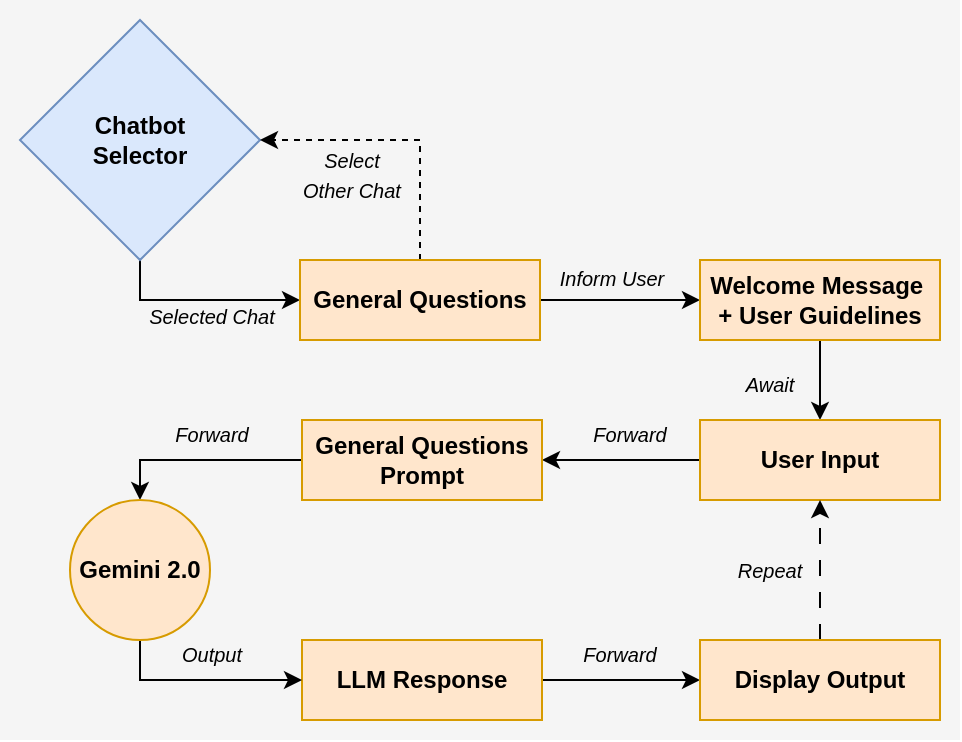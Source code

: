 <mxfile version="21.3.7" type="device">
  <diagram name="Page-1" id="-Nm_IGW6-cShxi0WcZSm">
    <mxGraphModel dx="819" dy="505" grid="1" gridSize="10" guides="1" tooltips="1" connect="1" arrows="1" fold="1" page="1" pageScale="1" pageWidth="827" pageHeight="1169" math="0" shadow="0">
      <root>
        <mxCell id="0" />
        <mxCell id="1" parent="0" />
        <mxCell id="2m-1WQSVTqSrEW8nK7_V-23" value="" style="rounded=0;whiteSpace=wrap;html=1;fillColor=#f5f5f5;fontColor=#333333;strokeColor=none;" parent="1" vertex="1">
          <mxGeometry x="90" y="30" width="480" height="370" as="geometry" />
        </mxCell>
        <mxCell id="2m-1WQSVTqSrEW8nK7_V-8" style="edgeStyle=orthogonalEdgeStyle;rounded=0;orthogonalLoop=1;jettySize=auto;html=1;entryX=0;entryY=0.5;entryDx=0;entryDy=0;" parent="1" source="2m-1WQSVTqSrEW8nK7_V-1" target="2m-1WQSVTqSrEW8nK7_V-4" edge="1">
          <mxGeometry relative="1" as="geometry">
            <Array as="points">
              <mxPoint x="160" y="180" />
            </Array>
          </mxGeometry>
        </mxCell>
        <mxCell id="2m-1WQSVTqSrEW8nK7_V-1" value="&lt;b&gt;Chatbot&lt;br&gt;Selector&lt;/b&gt;" style="rhombus;whiteSpace=wrap;html=1;fillColor=#dae8fc;strokeColor=#6c8ebf;" parent="1" vertex="1">
          <mxGeometry x="100" y="40" width="120" height="120" as="geometry" />
        </mxCell>
        <mxCell id="2m-1WQSVTqSrEW8nK7_V-9" style="edgeStyle=orthogonalEdgeStyle;rounded=0;orthogonalLoop=1;jettySize=auto;html=1;entryX=1;entryY=0.5;entryDx=0;entryDy=0;dashed=1;" parent="1" source="2m-1WQSVTqSrEW8nK7_V-4" target="2m-1WQSVTqSrEW8nK7_V-1" edge="1">
          <mxGeometry relative="1" as="geometry">
            <Array as="points">
              <mxPoint x="300" y="100" />
            </Array>
          </mxGeometry>
        </mxCell>
        <mxCell id="2m-1WQSVTqSrEW8nK7_V-13" style="edgeStyle=orthogonalEdgeStyle;rounded=0;orthogonalLoop=1;jettySize=auto;html=1;entryX=0;entryY=0.5;entryDx=0;entryDy=0;" parent="1" source="2m-1WQSVTqSrEW8nK7_V-4" target="2m-1WQSVTqSrEW8nK7_V-12" edge="1">
          <mxGeometry relative="1" as="geometry" />
        </mxCell>
        <mxCell id="2m-1WQSVTqSrEW8nK7_V-4" value="&lt;b&gt;General Questions&lt;/b&gt;" style="rounded=0;whiteSpace=wrap;html=1;fillColor=#ffe6cc;strokeColor=#d79b00;" parent="1" vertex="1">
          <mxGeometry x="240" y="160" width="120" height="40" as="geometry" />
        </mxCell>
        <mxCell id="2m-1WQSVTqSrEW8nK7_V-7" value="&lt;font style=&quot;font-size: 10px;&quot;&gt;&lt;i&gt;Selected Chat&lt;/i&gt;&lt;/font&gt;" style="text;html=1;strokeColor=none;fillColor=none;align=center;verticalAlign=middle;whiteSpace=wrap;rounded=0;" parent="1" vertex="1">
          <mxGeometry x="161" y="171" width="70" height="34" as="geometry" />
        </mxCell>
        <mxCell id="2m-1WQSVTqSrEW8nK7_V-10" value="&lt;span style=&quot;font-size: 10px;&quot;&gt;&lt;i&gt;Select &lt;br&gt;Other Chat&lt;br&gt;&lt;/i&gt;&lt;/span&gt;" style="text;html=1;strokeColor=none;fillColor=none;align=center;verticalAlign=middle;whiteSpace=wrap;rounded=0;" parent="1" vertex="1">
          <mxGeometry x="231" y="100" width="70" height="34" as="geometry" />
        </mxCell>
        <mxCell id="2m-1WQSVTqSrEW8nK7_V-15" style="edgeStyle=orthogonalEdgeStyle;rounded=0;orthogonalLoop=1;jettySize=auto;html=1;entryX=0.5;entryY=0;entryDx=0;entryDy=0;" parent="1" source="2m-1WQSVTqSrEW8nK7_V-12" target="2m-1WQSVTqSrEW8nK7_V-14" edge="1">
          <mxGeometry relative="1" as="geometry" />
        </mxCell>
        <mxCell id="2m-1WQSVTqSrEW8nK7_V-12" value="&lt;b&gt;Welcome Message&amp;nbsp;&lt;br&gt;+ User Guidelines&lt;br&gt;&lt;/b&gt;" style="rounded=0;whiteSpace=wrap;html=1;fillColor=#ffe6cc;strokeColor=#d79b00;" parent="1" vertex="1">
          <mxGeometry x="440" y="160" width="120" height="40" as="geometry" />
        </mxCell>
        <mxCell id="2m-1WQSVTqSrEW8nK7_V-17" style="edgeStyle=orthogonalEdgeStyle;rounded=0;orthogonalLoop=1;jettySize=auto;html=1;entryX=1;entryY=0.5;entryDx=0;entryDy=0;" parent="1" source="2m-1WQSVTqSrEW8nK7_V-14" target="2m-1WQSVTqSrEW8nK7_V-16" edge="1">
          <mxGeometry relative="1" as="geometry" />
        </mxCell>
        <mxCell id="2m-1WQSVTqSrEW8nK7_V-14" value="&lt;b&gt;User Input&lt;br&gt;&lt;/b&gt;" style="rounded=0;whiteSpace=wrap;html=1;fillColor=#ffe6cc;strokeColor=#d79b00;" parent="1" vertex="1">
          <mxGeometry x="440" y="240" width="120" height="40" as="geometry" />
        </mxCell>
        <mxCell id="yebxyyZql86bFCy9yfcS-9" style="edgeStyle=orthogonalEdgeStyle;rounded=0;orthogonalLoop=1;jettySize=auto;html=1;entryX=0.5;entryY=0;entryDx=0;entryDy=0;" parent="1" source="2m-1WQSVTqSrEW8nK7_V-16" target="yebxyyZql86bFCy9yfcS-7" edge="1">
          <mxGeometry relative="1" as="geometry" />
        </mxCell>
        <mxCell id="2m-1WQSVTqSrEW8nK7_V-16" value="&lt;b&gt;General Questions&lt;br&gt;Prompt&lt;br&gt;&lt;/b&gt;" style="rounded=0;whiteSpace=wrap;html=1;fillColor=#ffe6cc;strokeColor=#d79b00;" parent="1" vertex="1">
          <mxGeometry x="241" y="240" width="120" height="40" as="geometry" />
        </mxCell>
        <mxCell id="yebxyyZql86bFCy9yfcS-11" style="edgeStyle=orthogonalEdgeStyle;rounded=0;orthogonalLoop=1;jettySize=auto;html=1;entryX=0;entryY=0.5;entryDx=0;entryDy=0;" parent="1" source="2m-1WQSVTqSrEW8nK7_V-20" target="yebxyyZql86bFCy9yfcS-6" edge="1">
          <mxGeometry relative="1" as="geometry" />
        </mxCell>
        <mxCell id="2m-1WQSVTqSrEW8nK7_V-20" value="&lt;b&gt;LLM Response&lt;br&gt;&lt;/b&gt;" style="rounded=0;whiteSpace=wrap;html=1;fillColor=#ffe6cc;strokeColor=#d79b00;" parent="1" vertex="1">
          <mxGeometry x="241" y="350" width="120" height="40" as="geometry" />
        </mxCell>
        <mxCell id="2m-1WQSVTqSrEW8nK7_V-27" value="&lt;span style=&quot;font-size: 10px;&quot;&gt;&lt;i&gt;Inform User&lt;/i&gt;&lt;/span&gt;" style="text;html=1;strokeColor=none;fillColor=none;align=center;verticalAlign=middle;whiteSpace=wrap;rounded=0;" parent="1" vertex="1">
          <mxGeometry x="361" y="152" width="70" height="34" as="geometry" />
        </mxCell>
        <mxCell id="2m-1WQSVTqSrEW8nK7_V-28" value="&lt;span style=&quot;font-size: 10px;&quot;&gt;&lt;i&gt;Await&lt;/i&gt;&lt;/span&gt;" style="text;html=1;strokeColor=none;fillColor=none;align=center;verticalAlign=middle;whiteSpace=wrap;rounded=0;" parent="1" vertex="1">
          <mxGeometry x="440" y="205" width="70" height="34" as="geometry" />
        </mxCell>
        <mxCell id="yebxyyZql86bFCy9yfcS-1" value="&lt;i style=&quot;border-color: var(--border-color); font-size: 10px;&quot;&gt;Forward&lt;/i&gt;" style="text;html=1;strokeColor=none;fillColor=none;align=center;verticalAlign=middle;whiteSpace=wrap;rounded=0;" parent="1" vertex="1">
          <mxGeometry x="370" y="230" width="70" height="34" as="geometry" />
        </mxCell>
        <mxCell id="yebxyyZql86bFCy9yfcS-16" style="edgeStyle=orthogonalEdgeStyle;rounded=0;orthogonalLoop=1;jettySize=auto;html=1;entryX=0.5;entryY=1;entryDx=0;entryDy=0;dashed=1;dashPattern=8 8;" parent="1" source="yebxyyZql86bFCy9yfcS-6" target="2m-1WQSVTqSrEW8nK7_V-14" edge="1">
          <mxGeometry relative="1" as="geometry" />
        </mxCell>
        <mxCell id="yebxyyZql86bFCy9yfcS-6" value="&lt;b&gt;Display Output&lt;br&gt;&lt;/b&gt;" style="rounded=0;whiteSpace=wrap;html=1;fillColor=#ffe6cc;strokeColor=#d79b00;" parent="1" vertex="1">
          <mxGeometry x="440" y="350" width="120" height="40" as="geometry" />
        </mxCell>
        <mxCell id="yebxyyZql86bFCy9yfcS-15" style="edgeStyle=orthogonalEdgeStyle;rounded=0;orthogonalLoop=1;jettySize=auto;html=1;entryX=0;entryY=0.5;entryDx=0;entryDy=0;" parent="1" source="yebxyyZql86bFCy9yfcS-7" target="2m-1WQSVTqSrEW8nK7_V-20" edge="1">
          <mxGeometry relative="1" as="geometry">
            <Array as="points">
              <mxPoint x="160" y="370" />
              <mxPoint x="241" y="370" />
            </Array>
          </mxGeometry>
        </mxCell>
        <mxCell id="yebxyyZql86bFCy9yfcS-7" value="&lt;b&gt;Gemini 2.0&lt;/b&gt;" style="ellipse;whiteSpace=wrap;html=1;aspect=fixed;fillColor=#ffe6cc;strokeColor=#d79b00;" parent="1" vertex="1">
          <mxGeometry x="125" y="280" width="70" height="70" as="geometry" />
        </mxCell>
        <mxCell id="yebxyyZql86bFCy9yfcS-17" value="&lt;span style=&quot;font-size: 10px;&quot;&gt;&lt;i&gt;Forward&lt;/i&gt;&lt;/span&gt;" style="text;html=1;strokeColor=none;fillColor=none;align=center;verticalAlign=middle;whiteSpace=wrap;rounded=0;" parent="1" vertex="1">
          <mxGeometry x="161" y="230" width="70" height="34" as="geometry" />
        </mxCell>
        <mxCell id="yebxyyZql86bFCy9yfcS-18" value="&lt;span style=&quot;font-size: 10px;&quot;&gt;&lt;i&gt;Output&lt;/i&gt;&lt;/span&gt;" style="text;html=1;strokeColor=none;fillColor=none;align=center;verticalAlign=middle;whiteSpace=wrap;rounded=0;" parent="1" vertex="1">
          <mxGeometry x="161" y="340" width="70" height="34" as="geometry" />
        </mxCell>
        <mxCell id="yebxyyZql86bFCy9yfcS-19" value="&lt;i style=&quot;border-color: var(--border-color); font-size: 10px;&quot;&gt;Forward&lt;br&gt;&lt;/i&gt;" style="text;html=1;strokeColor=none;fillColor=none;align=center;verticalAlign=middle;whiteSpace=wrap;rounded=0;" parent="1" vertex="1">
          <mxGeometry x="365" y="340" width="70" height="34" as="geometry" />
        </mxCell>
        <mxCell id="RhfJyFGbFhrbxYFQYIWo-2" value="&lt;i style=&quot;border-color: var(--border-color); font-size: 10px;&quot;&gt;Repeat&lt;/i&gt;" style="text;html=1;strokeColor=none;fillColor=none;align=center;verticalAlign=middle;whiteSpace=wrap;rounded=0;" parent="1" vertex="1">
          <mxGeometry x="440" y="298" width="70" height="34" as="geometry" />
        </mxCell>
      </root>
    </mxGraphModel>
  </diagram>
</mxfile>
